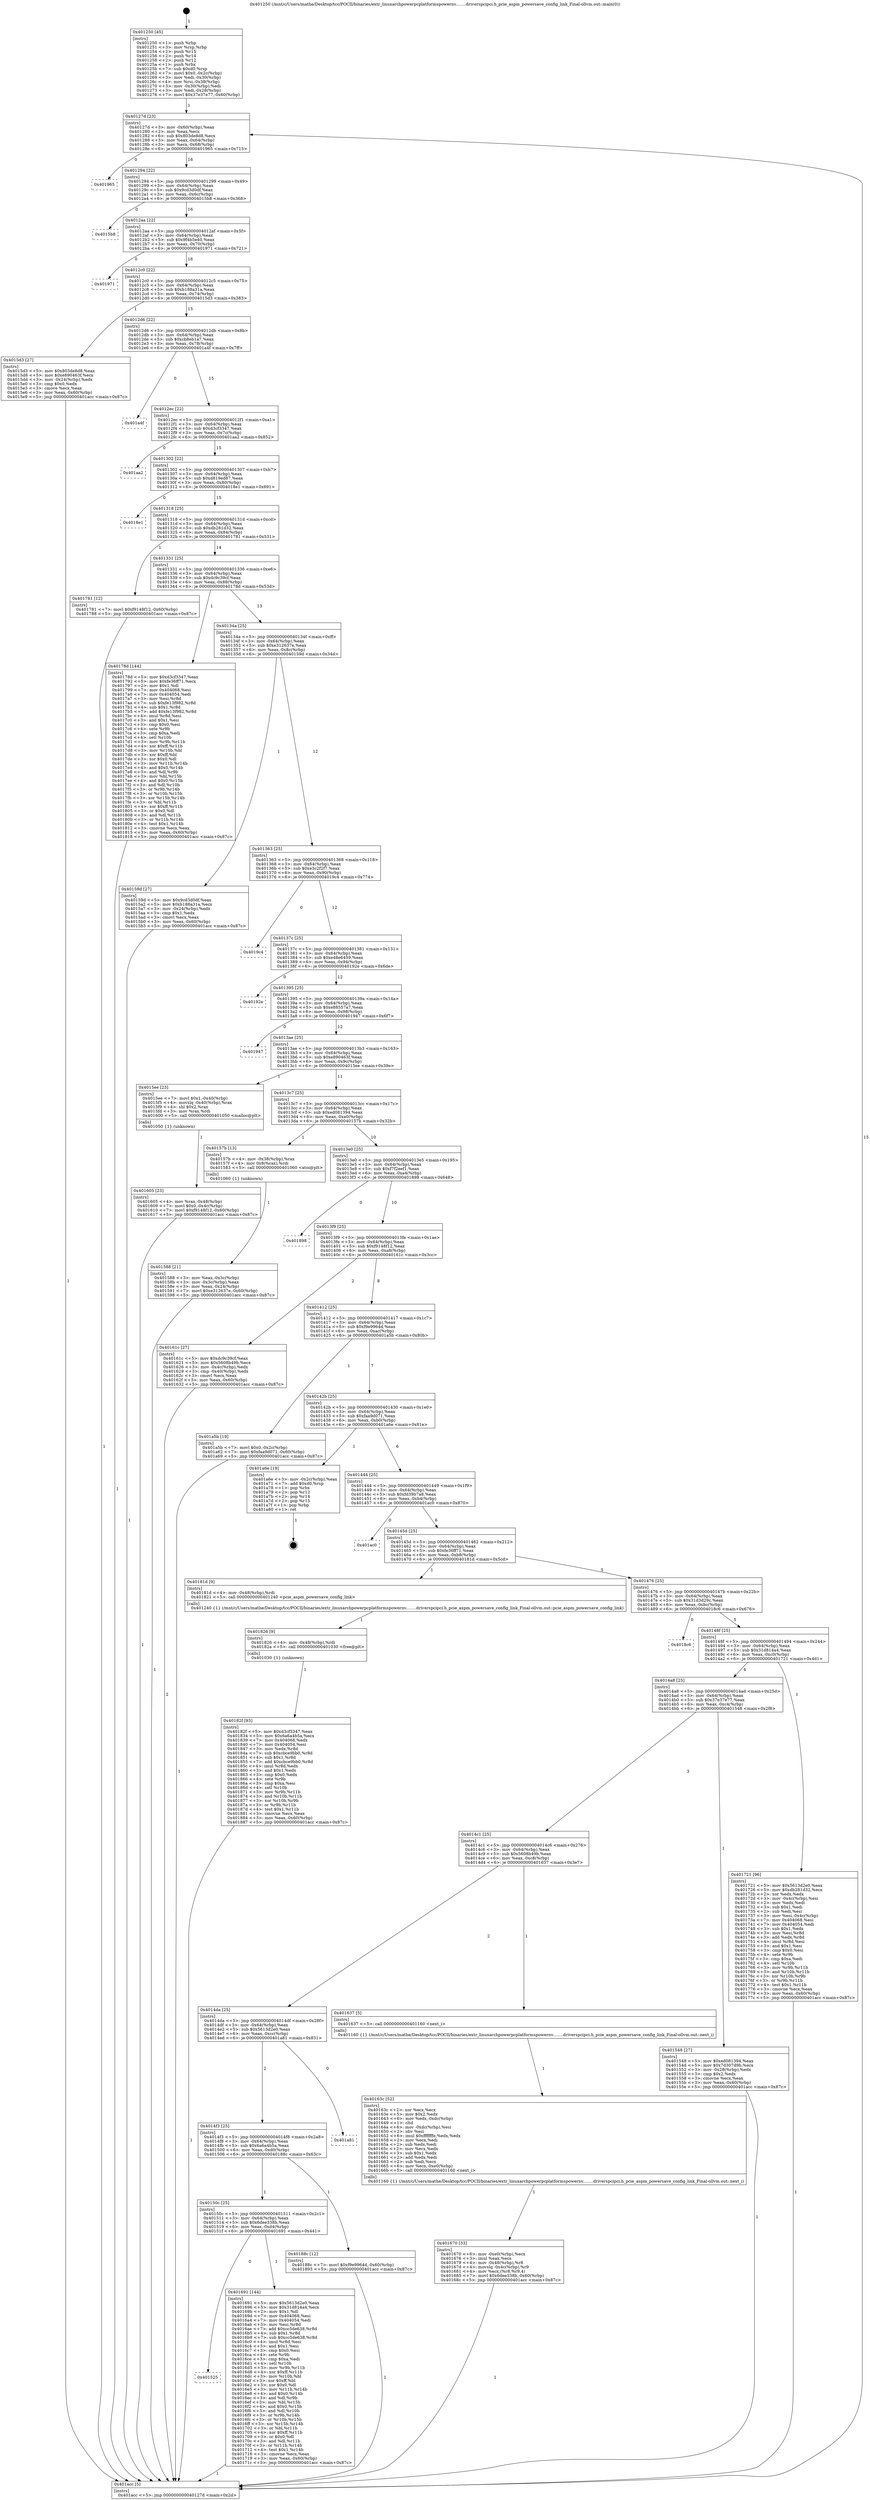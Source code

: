 digraph "0x401250" {
  label = "0x401250 (/mnt/c/Users/mathe/Desktop/tcc/POCII/binaries/extr_linuxarchpowerpcplatformspowernv........driverspcipci.h_pcie_aspm_powersave_config_link_Final-ollvm.out::main(0))"
  labelloc = "t"
  node[shape=record]

  Entry [label="",width=0.3,height=0.3,shape=circle,fillcolor=black,style=filled]
  "0x40127d" [label="{
     0x40127d [23]\l
     | [instrs]\l
     &nbsp;&nbsp;0x40127d \<+3\>: mov -0x60(%rbp),%eax\l
     &nbsp;&nbsp;0x401280 \<+2\>: mov %eax,%ecx\l
     &nbsp;&nbsp;0x401282 \<+6\>: sub $0x803de8d8,%ecx\l
     &nbsp;&nbsp;0x401288 \<+3\>: mov %eax,-0x64(%rbp)\l
     &nbsp;&nbsp;0x40128b \<+3\>: mov %ecx,-0x68(%rbp)\l
     &nbsp;&nbsp;0x40128e \<+6\>: je 0000000000401965 \<main+0x715\>\l
  }"]
  "0x401965" [label="{
     0x401965\l
  }", style=dashed]
  "0x401294" [label="{
     0x401294 [22]\l
     | [instrs]\l
     &nbsp;&nbsp;0x401294 \<+5\>: jmp 0000000000401299 \<main+0x49\>\l
     &nbsp;&nbsp;0x401299 \<+3\>: mov -0x64(%rbp),%eax\l
     &nbsp;&nbsp;0x40129c \<+5\>: sub $0x9cd3d0df,%eax\l
     &nbsp;&nbsp;0x4012a1 \<+3\>: mov %eax,-0x6c(%rbp)\l
     &nbsp;&nbsp;0x4012a4 \<+6\>: je 00000000004015b8 \<main+0x368\>\l
  }"]
  Exit [label="",width=0.3,height=0.3,shape=circle,fillcolor=black,style=filled,peripheries=2]
  "0x4015b8" [label="{
     0x4015b8\l
  }", style=dashed]
  "0x4012aa" [label="{
     0x4012aa [22]\l
     | [instrs]\l
     &nbsp;&nbsp;0x4012aa \<+5\>: jmp 00000000004012af \<main+0x5f\>\l
     &nbsp;&nbsp;0x4012af \<+3\>: mov -0x64(%rbp),%eax\l
     &nbsp;&nbsp;0x4012b2 \<+5\>: sub $0x9f4b5e40,%eax\l
     &nbsp;&nbsp;0x4012b7 \<+3\>: mov %eax,-0x70(%rbp)\l
     &nbsp;&nbsp;0x4012ba \<+6\>: je 0000000000401971 \<main+0x721\>\l
  }"]
  "0x40182f" [label="{
     0x40182f [93]\l
     | [instrs]\l
     &nbsp;&nbsp;0x40182f \<+5\>: mov $0xd3cf3347,%eax\l
     &nbsp;&nbsp;0x401834 \<+5\>: mov $0x6a6a4b5a,%ecx\l
     &nbsp;&nbsp;0x401839 \<+7\>: mov 0x404068,%edx\l
     &nbsp;&nbsp;0x401840 \<+7\>: mov 0x404054,%esi\l
     &nbsp;&nbsp;0x401847 \<+3\>: mov %edx,%r8d\l
     &nbsp;&nbsp;0x40184a \<+7\>: sub $0xcbce9bb0,%r8d\l
     &nbsp;&nbsp;0x401851 \<+4\>: sub $0x1,%r8d\l
     &nbsp;&nbsp;0x401855 \<+7\>: add $0xcbce9bb0,%r8d\l
     &nbsp;&nbsp;0x40185c \<+4\>: imul %r8d,%edx\l
     &nbsp;&nbsp;0x401860 \<+3\>: and $0x1,%edx\l
     &nbsp;&nbsp;0x401863 \<+3\>: cmp $0x0,%edx\l
     &nbsp;&nbsp;0x401866 \<+4\>: sete %r9b\l
     &nbsp;&nbsp;0x40186a \<+3\>: cmp $0xa,%esi\l
     &nbsp;&nbsp;0x40186d \<+4\>: setl %r10b\l
     &nbsp;&nbsp;0x401871 \<+3\>: mov %r9b,%r11b\l
     &nbsp;&nbsp;0x401874 \<+3\>: and %r10b,%r11b\l
     &nbsp;&nbsp;0x401877 \<+3\>: xor %r10b,%r9b\l
     &nbsp;&nbsp;0x40187a \<+3\>: or %r9b,%r11b\l
     &nbsp;&nbsp;0x40187d \<+4\>: test $0x1,%r11b\l
     &nbsp;&nbsp;0x401881 \<+3\>: cmovne %ecx,%eax\l
     &nbsp;&nbsp;0x401884 \<+3\>: mov %eax,-0x60(%rbp)\l
     &nbsp;&nbsp;0x401887 \<+5\>: jmp 0000000000401acc \<main+0x87c\>\l
  }"]
  "0x401971" [label="{
     0x401971\l
  }", style=dashed]
  "0x4012c0" [label="{
     0x4012c0 [22]\l
     | [instrs]\l
     &nbsp;&nbsp;0x4012c0 \<+5\>: jmp 00000000004012c5 \<main+0x75\>\l
     &nbsp;&nbsp;0x4012c5 \<+3\>: mov -0x64(%rbp),%eax\l
     &nbsp;&nbsp;0x4012c8 \<+5\>: sub $0xb188a31a,%eax\l
     &nbsp;&nbsp;0x4012cd \<+3\>: mov %eax,-0x74(%rbp)\l
     &nbsp;&nbsp;0x4012d0 \<+6\>: je 00000000004015d3 \<main+0x383\>\l
  }"]
  "0x401826" [label="{
     0x401826 [9]\l
     | [instrs]\l
     &nbsp;&nbsp;0x401826 \<+4\>: mov -0x48(%rbp),%rdi\l
     &nbsp;&nbsp;0x40182a \<+5\>: call 0000000000401030 \<free@plt\>\l
     | [calls]\l
     &nbsp;&nbsp;0x401030 \{1\} (unknown)\l
  }"]
  "0x4015d3" [label="{
     0x4015d3 [27]\l
     | [instrs]\l
     &nbsp;&nbsp;0x4015d3 \<+5\>: mov $0x803de8d8,%eax\l
     &nbsp;&nbsp;0x4015d8 \<+5\>: mov $0xe890463f,%ecx\l
     &nbsp;&nbsp;0x4015dd \<+3\>: mov -0x24(%rbp),%edx\l
     &nbsp;&nbsp;0x4015e0 \<+3\>: cmp $0x0,%edx\l
     &nbsp;&nbsp;0x4015e3 \<+3\>: cmove %ecx,%eax\l
     &nbsp;&nbsp;0x4015e6 \<+3\>: mov %eax,-0x60(%rbp)\l
     &nbsp;&nbsp;0x4015e9 \<+5\>: jmp 0000000000401acc \<main+0x87c\>\l
  }"]
  "0x4012d6" [label="{
     0x4012d6 [22]\l
     | [instrs]\l
     &nbsp;&nbsp;0x4012d6 \<+5\>: jmp 00000000004012db \<main+0x8b\>\l
     &nbsp;&nbsp;0x4012db \<+3\>: mov -0x64(%rbp),%eax\l
     &nbsp;&nbsp;0x4012de \<+5\>: sub $0xcb8eb1a7,%eax\l
     &nbsp;&nbsp;0x4012e3 \<+3\>: mov %eax,-0x78(%rbp)\l
     &nbsp;&nbsp;0x4012e6 \<+6\>: je 0000000000401a4f \<main+0x7ff\>\l
  }"]
  "0x401525" [label="{
     0x401525\l
  }", style=dashed]
  "0x401a4f" [label="{
     0x401a4f\l
  }", style=dashed]
  "0x4012ec" [label="{
     0x4012ec [22]\l
     | [instrs]\l
     &nbsp;&nbsp;0x4012ec \<+5\>: jmp 00000000004012f1 \<main+0xa1\>\l
     &nbsp;&nbsp;0x4012f1 \<+3\>: mov -0x64(%rbp),%eax\l
     &nbsp;&nbsp;0x4012f4 \<+5\>: sub $0xd3cf3347,%eax\l
     &nbsp;&nbsp;0x4012f9 \<+3\>: mov %eax,-0x7c(%rbp)\l
     &nbsp;&nbsp;0x4012fc \<+6\>: je 0000000000401aa2 \<main+0x852\>\l
  }"]
  "0x401691" [label="{
     0x401691 [144]\l
     | [instrs]\l
     &nbsp;&nbsp;0x401691 \<+5\>: mov $0x5613d2e0,%eax\l
     &nbsp;&nbsp;0x401696 \<+5\>: mov $0x31d814a4,%ecx\l
     &nbsp;&nbsp;0x40169b \<+2\>: mov $0x1,%dl\l
     &nbsp;&nbsp;0x40169d \<+7\>: mov 0x404068,%esi\l
     &nbsp;&nbsp;0x4016a4 \<+7\>: mov 0x404054,%edi\l
     &nbsp;&nbsp;0x4016ab \<+3\>: mov %esi,%r8d\l
     &nbsp;&nbsp;0x4016ae \<+7\>: add $0xcc5de638,%r8d\l
     &nbsp;&nbsp;0x4016b5 \<+4\>: sub $0x1,%r8d\l
     &nbsp;&nbsp;0x4016b9 \<+7\>: sub $0xcc5de638,%r8d\l
     &nbsp;&nbsp;0x4016c0 \<+4\>: imul %r8d,%esi\l
     &nbsp;&nbsp;0x4016c4 \<+3\>: and $0x1,%esi\l
     &nbsp;&nbsp;0x4016c7 \<+3\>: cmp $0x0,%esi\l
     &nbsp;&nbsp;0x4016ca \<+4\>: sete %r9b\l
     &nbsp;&nbsp;0x4016ce \<+3\>: cmp $0xa,%edi\l
     &nbsp;&nbsp;0x4016d1 \<+4\>: setl %r10b\l
     &nbsp;&nbsp;0x4016d5 \<+3\>: mov %r9b,%r11b\l
     &nbsp;&nbsp;0x4016d8 \<+4\>: xor $0xff,%r11b\l
     &nbsp;&nbsp;0x4016dc \<+3\>: mov %r10b,%bl\l
     &nbsp;&nbsp;0x4016df \<+3\>: xor $0xff,%bl\l
     &nbsp;&nbsp;0x4016e2 \<+3\>: xor $0x0,%dl\l
     &nbsp;&nbsp;0x4016e5 \<+3\>: mov %r11b,%r14b\l
     &nbsp;&nbsp;0x4016e8 \<+4\>: and $0x0,%r14b\l
     &nbsp;&nbsp;0x4016ec \<+3\>: and %dl,%r9b\l
     &nbsp;&nbsp;0x4016ef \<+3\>: mov %bl,%r15b\l
     &nbsp;&nbsp;0x4016f2 \<+4\>: and $0x0,%r15b\l
     &nbsp;&nbsp;0x4016f6 \<+3\>: and %dl,%r10b\l
     &nbsp;&nbsp;0x4016f9 \<+3\>: or %r9b,%r14b\l
     &nbsp;&nbsp;0x4016fc \<+3\>: or %r10b,%r15b\l
     &nbsp;&nbsp;0x4016ff \<+3\>: xor %r15b,%r14b\l
     &nbsp;&nbsp;0x401702 \<+3\>: or %bl,%r11b\l
     &nbsp;&nbsp;0x401705 \<+4\>: xor $0xff,%r11b\l
     &nbsp;&nbsp;0x401709 \<+3\>: or $0x0,%dl\l
     &nbsp;&nbsp;0x40170c \<+3\>: and %dl,%r11b\l
     &nbsp;&nbsp;0x40170f \<+3\>: or %r11b,%r14b\l
     &nbsp;&nbsp;0x401712 \<+4\>: test $0x1,%r14b\l
     &nbsp;&nbsp;0x401716 \<+3\>: cmovne %ecx,%eax\l
     &nbsp;&nbsp;0x401719 \<+3\>: mov %eax,-0x60(%rbp)\l
     &nbsp;&nbsp;0x40171c \<+5\>: jmp 0000000000401acc \<main+0x87c\>\l
  }"]
  "0x401aa2" [label="{
     0x401aa2\l
  }", style=dashed]
  "0x401302" [label="{
     0x401302 [22]\l
     | [instrs]\l
     &nbsp;&nbsp;0x401302 \<+5\>: jmp 0000000000401307 \<main+0xb7\>\l
     &nbsp;&nbsp;0x401307 \<+3\>: mov -0x64(%rbp),%eax\l
     &nbsp;&nbsp;0x40130a \<+5\>: sub $0xd819ed87,%eax\l
     &nbsp;&nbsp;0x40130f \<+3\>: mov %eax,-0x80(%rbp)\l
     &nbsp;&nbsp;0x401312 \<+6\>: je 00000000004018e1 \<main+0x691\>\l
  }"]
  "0x40150c" [label="{
     0x40150c [25]\l
     | [instrs]\l
     &nbsp;&nbsp;0x40150c \<+5\>: jmp 0000000000401511 \<main+0x2c1\>\l
     &nbsp;&nbsp;0x401511 \<+3\>: mov -0x64(%rbp),%eax\l
     &nbsp;&nbsp;0x401514 \<+5\>: sub $0x6dee338b,%eax\l
     &nbsp;&nbsp;0x401519 \<+6\>: mov %eax,-0xd4(%rbp)\l
     &nbsp;&nbsp;0x40151f \<+6\>: je 0000000000401691 \<main+0x441\>\l
  }"]
  "0x4018e1" [label="{
     0x4018e1\l
  }", style=dashed]
  "0x401318" [label="{
     0x401318 [25]\l
     | [instrs]\l
     &nbsp;&nbsp;0x401318 \<+5\>: jmp 000000000040131d \<main+0xcd\>\l
     &nbsp;&nbsp;0x40131d \<+3\>: mov -0x64(%rbp),%eax\l
     &nbsp;&nbsp;0x401320 \<+5\>: sub $0xdb281d32,%eax\l
     &nbsp;&nbsp;0x401325 \<+6\>: mov %eax,-0x84(%rbp)\l
     &nbsp;&nbsp;0x40132b \<+6\>: je 0000000000401781 \<main+0x531\>\l
  }"]
  "0x40188c" [label="{
     0x40188c [12]\l
     | [instrs]\l
     &nbsp;&nbsp;0x40188c \<+7\>: movl $0xf9e9964d,-0x60(%rbp)\l
     &nbsp;&nbsp;0x401893 \<+5\>: jmp 0000000000401acc \<main+0x87c\>\l
  }"]
  "0x401781" [label="{
     0x401781 [12]\l
     | [instrs]\l
     &nbsp;&nbsp;0x401781 \<+7\>: movl $0xf9148f12,-0x60(%rbp)\l
     &nbsp;&nbsp;0x401788 \<+5\>: jmp 0000000000401acc \<main+0x87c\>\l
  }"]
  "0x401331" [label="{
     0x401331 [25]\l
     | [instrs]\l
     &nbsp;&nbsp;0x401331 \<+5\>: jmp 0000000000401336 \<main+0xe6\>\l
     &nbsp;&nbsp;0x401336 \<+3\>: mov -0x64(%rbp),%eax\l
     &nbsp;&nbsp;0x401339 \<+5\>: sub $0xdc9c39cf,%eax\l
     &nbsp;&nbsp;0x40133e \<+6\>: mov %eax,-0x88(%rbp)\l
     &nbsp;&nbsp;0x401344 \<+6\>: je 000000000040178d \<main+0x53d\>\l
  }"]
  "0x4014f3" [label="{
     0x4014f3 [25]\l
     | [instrs]\l
     &nbsp;&nbsp;0x4014f3 \<+5\>: jmp 00000000004014f8 \<main+0x2a8\>\l
     &nbsp;&nbsp;0x4014f8 \<+3\>: mov -0x64(%rbp),%eax\l
     &nbsp;&nbsp;0x4014fb \<+5\>: sub $0x6a6a4b5a,%eax\l
     &nbsp;&nbsp;0x401500 \<+6\>: mov %eax,-0xd0(%rbp)\l
     &nbsp;&nbsp;0x401506 \<+6\>: je 000000000040188c \<main+0x63c\>\l
  }"]
  "0x40178d" [label="{
     0x40178d [144]\l
     | [instrs]\l
     &nbsp;&nbsp;0x40178d \<+5\>: mov $0xd3cf3347,%eax\l
     &nbsp;&nbsp;0x401792 \<+5\>: mov $0xfe36ff71,%ecx\l
     &nbsp;&nbsp;0x401797 \<+2\>: mov $0x1,%dl\l
     &nbsp;&nbsp;0x401799 \<+7\>: mov 0x404068,%esi\l
     &nbsp;&nbsp;0x4017a0 \<+7\>: mov 0x404054,%edi\l
     &nbsp;&nbsp;0x4017a7 \<+3\>: mov %esi,%r8d\l
     &nbsp;&nbsp;0x4017aa \<+7\>: sub $0xfe13f982,%r8d\l
     &nbsp;&nbsp;0x4017b1 \<+4\>: sub $0x1,%r8d\l
     &nbsp;&nbsp;0x4017b5 \<+7\>: add $0xfe13f982,%r8d\l
     &nbsp;&nbsp;0x4017bc \<+4\>: imul %r8d,%esi\l
     &nbsp;&nbsp;0x4017c0 \<+3\>: and $0x1,%esi\l
     &nbsp;&nbsp;0x4017c3 \<+3\>: cmp $0x0,%esi\l
     &nbsp;&nbsp;0x4017c6 \<+4\>: sete %r9b\l
     &nbsp;&nbsp;0x4017ca \<+3\>: cmp $0xa,%edi\l
     &nbsp;&nbsp;0x4017cd \<+4\>: setl %r10b\l
     &nbsp;&nbsp;0x4017d1 \<+3\>: mov %r9b,%r11b\l
     &nbsp;&nbsp;0x4017d4 \<+4\>: xor $0xff,%r11b\l
     &nbsp;&nbsp;0x4017d8 \<+3\>: mov %r10b,%bl\l
     &nbsp;&nbsp;0x4017db \<+3\>: xor $0xff,%bl\l
     &nbsp;&nbsp;0x4017de \<+3\>: xor $0x0,%dl\l
     &nbsp;&nbsp;0x4017e1 \<+3\>: mov %r11b,%r14b\l
     &nbsp;&nbsp;0x4017e4 \<+4\>: and $0x0,%r14b\l
     &nbsp;&nbsp;0x4017e8 \<+3\>: and %dl,%r9b\l
     &nbsp;&nbsp;0x4017eb \<+3\>: mov %bl,%r15b\l
     &nbsp;&nbsp;0x4017ee \<+4\>: and $0x0,%r15b\l
     &nbsp;&nbsp;0x4017f2 \<+3\>: and %dl,%r10b\l
     &nbsp;&nbsp;0x4017f5 \<+3\>: or %r9b,%r14b\l
     &nbsp;&nbsp;0x4017f8 \<+3\>: or %r10b,%r15b\l
     &nbsp;&nbsp;0x4017fb \<+3\>: xor %r15b,%r14b\l
     &nbsp;&nbsp;0x4017fe \<+3\>: or %bl,%r11b\l
     &nbsp;&nbsp;0x401801 \<+4\>: xor $0xff,%r11b\l
     &nbsp;&nbsp;0x401805 \<+3\>: or $0x0,%dl\l
     &nbsp;&nbsp;0x401808 \<+3\>: and %dl,%r11b\l
     &nbsp;&nbsp;0x40180b \<+3\>: or %r11b,%r14b\l
     &nbsp;&nbsp;0x40180e \<+4\>: test $0x1,%r14b\l
     &nbsp;&nbsp;0x401812 \<+3\>: cmovne %ecx,%eax\l
     &nbsp;&nbsp;0x401815 \<+3\>: mov %eax,-0x60(%rbp)\l
     &nbsp;&nbsp;0x401818 \<+5\>: jmp 0000000000401acc \<main+0x87c\>\l
  }"]
  "0x40134a" [label="{
     0x40134a [25]\l
     | [instrs]\l
     &nbsp;&nbsp;0x40134a \<+5\>: jmp 000000000040134f \<main+0xff\>\l
     &nbsp;&nbsp;0x40134f \<+3\>: mov -0x64(%rbp),%eax\l
     &nbsp;&nbsp;0x401352 \<+5\>: sub $0xe312637e,%eax\l
     &nbsp;&nbsp;0x401357 \<+6\>: mov %eax,-0x8c(%rbp)\l
     &nbsp;&nbsp;0x40135d \<+6\>: je 000000000040159d \<main+0x34d\>\l
  }"]
  "0x401a81" [label="{
     0x401a81\l
  }", style=dashed]
  "0x40159d" [label="{
     0x40159d [27]\l
     | [instrs]\l
     &nbsp;&nbsp;0x40159d \<+5\>: mov $0x9cd3d0df,%eax\l
     &nbsp;&nbsp;0x4015a2 \<+5\>: mov $0xb188a31a,%ecx\l
     &nbsp;&nbsp;0x4015a7 \<+3\>: mov -0x24(%rbp),%edx\l
     &nbsp;&nbsp;0x4015aa \<+3\>: cmp $0x1,%edx\l
     &nbsp;&nbsp;0x4015ad \<+3\>: cmovl %ecx,%eax\l
     &nbsp;&nbsp;0x4015b0 \<+3\>: mov %eax,-0x60(%rbp)\l
     &nbsp;&nbsp;0x4015b3 \<+5\>: jmp 0000000000401acc \<main+0x87c\>\l
  }"]
  "0x401363" [label="{
     0x401363 [25]\l
     | [instrs]\l
     &nbsp;&nbsp;0x401363 \<+5\>: jmp 0000000000401368 \<main+0x118\>\l
     &nbsp;&nbsp;0x401368 \<+3\>: mov -0x64(%rbp),%eax\l
     &nbsp;&nbsp;0x40136b \<+5\>: sub $0xe3c2f2f7,%eax\l
     &nbsp;&nbsp;0x401370 \<+6\>: mov %eax,-0x90(%rbp)\l
     &nbsp;&nbsp;0x401376 \<+6\>: je 00000000004019c4 \<main+0x774\>\l
  }"]
  "0x401670" [label="{
     0x401670 [33]\l
     | [instrs]\l
     &nbsp;&nbsp;0x401670 \<+6\>: mov -0xe0(%rbp),%ecx\l
     &nbsp;&nbsp;0x401676 \<+3\>: imul %eax,%ecx\l
     &nbsp;&nbsp;0x401679 \<+4\>: mov -0x48(%rbp),%r8\l
     &nbsp;&nbsp;0x40167d \<+4\>: movslq -0x4c(%rbp),%r9\l
     &nbsp;&nbsp;0x401681 \<+4\>: mov %ecx,(%r8,%r9,4)\l
     &nbsp;&nbsp;0x401685 \<+7\>: movl $0x6dee338b,-0x60(%rbp)\l
     &nbsp;&nbsp;0x40168c \<+5\>: jmp 0000000000401acc \<main+0x87c\>\l
  }"]
  "0x4019c4" [label="{
     0x4019c4\l
  }", style=dashed]
  "0x40137c" [label="{
     0x40137c [25]\l
     | [instrs]\l
     &nbsp;&nbsp;0x40137c \<+5\>: jmp 0000000000401381 \<main+0x131\>\l
     &nbsp;&nbsp;0x401381 \<+3\>: mov -0x64(%rbp),%eax\l
     &nbsp;&nbsp;0x401384 \<+5\>: sub $0xe48e6459,%eax\l
     &nbsp;&nbsp;0x401389 \<+6\>: mov %eax,-0x94(%rbp)\l
     &nbsp;&nbsp;0x40138f \<+6\>: je 000000000040192e \<main+0x6de\>\l
  }"]
  "0x40163c" [label="{
     0x40163c [52]\l
     | [instrs]\l
     &nbsp;&nbsp;0x40163c \<+2\>: xor %ecx,%ecx\l
     &nbsp;&nbsp;0x40163e \<+5\>: mov $0x2,%edx\l
     &nbsp;&nbsp;0x401643 \<+6\>: mov %edx,-0xdc(%rbp)\l
     &nbsp;&nbsp;0x401649 \<+1\>: cltd\l
     &nbsp;&nbsp;0x40164a \<+6\>: mov -0xdc(%rbp),%esi\l
     &nbsp;&nbsp;0x401650 \<+2\>: idiv %esi\l
     &nbsp;&nbsp;0x401652 \<+6\>: imul $0xfffffffe,%edx,%edx\l
     &nbsp;&nbsp;0x401658 \<+2\>: mov %ecx,%edi\l
     &nbsp;&nbsp;0x40165a \<+2\>: sub %edx,%edi\l
     &nbsp;&nbsp;0x40165c \<+2\>: mov %ecx,%edx\l
     &nbsp;&nbsp;0x40165e \<+3\>: sub $0x1,%edx\l
     &nbsp;&nbsp;0x401661 \<+2\>: add %edx,%edi\l
     &nbsp;&nbsp;0x401663 \<+2\>: sub %edi,%ecx\l
     &nbsp;&nbsp;0x401665 \<+6\>: mov %ecx,-0xe0(%rbp)\l
     &nbsp;&nbsp;0x40166b \<+5\>: call 0000000000401160 \<next_i\>\l
     | [calls]\l
     &nbsp;&nbsp;0x401160 \{1\} (/mnt/c/Users/mathe/Desktop/tcc/POCII/binaries/extr_linuxarchpowerpcplatformspowernv........driverspcipci.h_pcie_aspm_powersave_config_link_Final-ollvm.out::next_i)\l
  }"]
  "0x40192e" [label="{
     0x40192e\l
  }", style=dashed]
  "0x401395" [label="{
     0x401395 [25]\l
     | [instrs]\l
     &nbsp;&nbsp;0x401395 \<+5\>: jmp 000000000040139a \<main+0x14a\>\l
     &nbsp;&nbsp;0x40139a \<+3\>: mov -0x64(%rbp),%eax\l
     &nbsp;&nbsp;0x40139d \<+5\>: sub $0xe88557a7,%eax\l
     &nbsp;&nbsp;0x4013a2 \<+6\>: mov %eax,-0x98(%rbp)\l
     &nbsp;&nbsp;0x4013a8 \<+6\>: je 0000000000401947 \<main+0x6f7\>\l
  }"]
  "0x4014da" [label="{
     0x4014da [25]\l
     | [instrs]\l
     &nbsp;&nbsp;0x4014da \<+5\>: jmp 00000000004014df \<main+0x28f\>\l
     &nbsp;&nbsp;0x4014df \<+3\>: mov -0x64(%rbp),%eax\l
     &nbsp;&nbsp;0x4014e2 \<+5\>: sub $0x5613d2e0,%eax\l
     &nbsp;&nbsp;0x4014e7 \<+6\>: mov %eax,-0xcc(%rbp)\l
     &nbsp;&nbsp;0x4014ed \<+6\>: je 0000000000401a81 \<main+0x831\>\l
  }"]
  "0x401947" [label="{
     0x401947\l
  }", style=dashed]
  "0x4013ae" [label="{
     0x4013ae [25]\l
     | [instrs]\l
     &nbsp;&nbsp;0x4013ae \<+5\>: jmp 00000000004013b3 \<main+0x163\>\l
     &nbsp;&nbsp;0x4013b3 \<+3\>: mov -0x64(%rbp),%eax\l
     &nbsp;&nbsp;0x4013b6 \<+5\>: sub $0xe890463f,%eax\l
     &nbsp;&nbsp;0x4013bb \<+6\>: mov %eax,-0x9c(%rbp)\l
     &nbsp;&nbsp;0x4013c1 \<+6\>: je 00000000004015ee \<main+0x39e\>\l
  }"]
  "0x401637" [label="{
     0x401637 [5]\l
     | [instrs]\l
     &nbsp;&nbsp;0x401637 \<+5\>: call 0000000000401160 \<next_i\>\l
     | [calls]\l
     &nbsp;&nbsp;0x401160 \{1\} (/mnt/c/Users/mathe/Desktop/tcc/POCII/binaries/extr_linuxarchpowerpcplatformspowernv........driverspcipci.h_pcie_aspm_powersave_config_link_Final-ollvm.out::next_i)\l
  }"]
  "0x4015ee" [label="{
     0x4015ee [23]\l
     | [instrs]\l
     &nbsp;&nbsp;0x4015ee \<+7\>: movl $0x1,-0x40(%rbp)\l
     &nbsp;&nbsp;0x4015f5 \<+4\>: movslq -0x40(%rbp),%rax\l
     &nbsp;&nbsp;0x4015f9 \<+4\>: shl $0x2,%rax\l
     &nbsp;&nbsp;0x4015fd \<+3\>: mov %rax,%rdi\l
     &nbsp;&nbsp;0x401600 \<+5\>: call 0000000000401050 \<malloc@plt\>\l
     | [calls]\l
     &nbsp;&nbsp;0x401050 \{1\} (unknown)\l
  }"]
  "0x4013c7" [label="{
     0x4013c7 [25]\l
     | [instrs]\l
     &nbsp;&nbsp;0x4013c7 \<+5\>: jmp 00000000004013cc \<main+0x17c\>\l
     &nbsp;&nbsp;0x4013cc \<+3\>: mov -0x64(%rbp),%eax\l
     &nbsp;&nbsp;0x4013cf \<+5\>: sub $0xed081394,%eax\l
     &nbsp;&nbsp;0x4013d4 \<+6\>: mov %eax,-0xa0(%rbp)\l
     &nbsp;&nbsp;0x4013da \<+6\>: je 000000000040157b \<main+0x32b\>\l
  }"]
  "0x401605" [label="{
     0x401605 [23]\l
     | [instrs]\l
     &nbsp;&nbsp;0x401605 \<+4\>: mov %rax,-0x48(%rbp)\l
     &nbsp;&nbsp;0x401609 \<+7\>: movl $0x0,-0x4c(%rbp)\l
     &nbsp;&nbsp;0x401610 \<+7\>: movl $0xf9148f12,-0x60(%rbp)\l
     &nbsp;&nbsp;0x401617 \<+5\>: jmp 0000000000401acc \<main+0x87c\>\l
  }"]
  "0x40157b" [label="{
     0x40157b [13]\l
     | [instrs]\l
     &nbsp;&nbsp;0x40157b \<+4\>: mov -0x38(%rbp),%rax\l
     &nbsp;&nbsp;0x40157f \<+4\>: mov 0x8(%rax),%rdi\l
     &nbsp;&nbsp;0x401583 \<+5\>: call 0000000000401060 \<atoi@plt\>\l
     | [calls]\l
     &nbsp;&nbsp;0x401060 \{1\} (unknown)\l
  }"]
  "0x4013e0" [label="{
     0x4013e0 [25]\l
     | [instrs]\l
     &nbsp;&nbsp;0x4013e0 \<+5\>: jmp 00000000004013e5 \<main+0x195\>\l
     &nbsp;&nbsp;0x4013e5 \<+3\>: mov -0x64(%rbp),%eax\l
     &nbsp;&nbsp;0x4013e8 \<+5\>: sub $0xf7f2eef1,%eax\l
     &nbsp;&nbsp;0x4013ed \<+6\>: mov %eax,-0xa4(%rbp)\l
     &nbsp;&nbsp;0x4013f3 \<+6\>: je 0000000000401898 \<main+0x648\>\l
  }"]
  "0x401588" [label="{
     0x401588 [21]\l
     | [instrs]\l
     &nbsp;&nbsp;0x401588 \<+3\>: mov %eax,-0x3c(%rbp)\l
     &nbsp;&nbsp;0x40158b \<+3\>: mov -0x3c(%rbp),%eax\l
     &nbsp;&nbsp;0x40158e \<+3\>: mov %eax,-0x24(%rbp)\l
     &nbsp;&nbsp;0x401591 \<+7\>: movl $0xe312637e,-0x60(%rbp)\l
     &nbsp;&nbsp;0x401598 \<+5\>: jmp 0000000000401acc \<main+0x87c\>\l
  }"]
  "0x401898" [label="{
     0x401898\l
  }", style=dashed]
  "0x4013f9" [label="{
     0x4013f9 [25]\l
     | [instrs]\l
     &nbsp;&nbsp;0x4013f9 \<+5\>: jmp 00000000004013fe \<main+0x1ae\>\l
     &nbsp;&nbsp;0x4013fe \<+3\>: mov -0x64(%rbp),%eax\l
     &nbsp;&nbsp;0x401401 \<+5\>: sub $0xf9148f12,%eax\l
     &nbsp;&nbsp;0x401406 \<+6\>: mov %eax,-0xa8(%rbp)\l
     &nbsp;&nbsp;0x40140c \<+6\>: je 000000000040161c \<main+0x3cc\>\l
  }"]
  "0x401250" [label="{
     0x401250 [45]\l
     | [instrs]\l
     &nbsp;&nbsp;0x401250 \<+1\>: push %rbp\l
     &nbsp;&nbsp;0x401251 \<+3\>: mov %rsp,%rbp\l
     &nbsp;&nbsp;0x401254 \<+2\>: push %r15\l
     &nbsp;&nbsp;0x401256 \<+2\>: push %r14\l
     &nbsp;&nbsp;0x401258 \<+2\>: push %r12\l
     &nbsp;&nbsp;0x40125a \<+1\>: push %rbx\l
     &nbsp;&nbsp;0x40125b \<+7\>: sub $0xd0,%rsp\l
     &nbsp;&nbsp;0x401262 \<+7\>: movl $0x0,-0x2c(%rbp)\l
     &nbsp;&nbsp;0x401269 \<+3\>: mov %edi,-0x30(%rbp)\l
     &nbsp;&nbsp;0x40126c \<+4\>: mov %rsi,-0x38(%rbp)\l
     &nbsp;&nbsp;0x401270 \<+3\>: mov -0x30(%rbp),%edi\l
     &nbsp;&nbsp;0x401273 \<+3\>: mov %edi,-0x28(%rbp)\l
     &nbsp;&nbsp;0x401276 \<+7\>: movl $0x37e37e77,-0x60(%rbp)\l
  }"]
  "0x40161c" [label="{
     0x40161c [27]\l
     | [instrs]\l
     &nbsp;&nbsp;0x40161c \<+5\>: mov $0xdc9c39cf,%eax\l
     &nbsp;&nbsp;0x401621 \<+5\>: mov $0x5608b49b,%ecx\l
     &nbsp;&nbsp;0x401626 \<+3\>: mov -0x4c(%rbp),%edx\l
     &nbsp;&nbsp;0x401629 \<+3\>: cmp -0x40(%rbp),%edx\l
     &nbsp;&nbsp;0x40162c \<+3\>: cmovl %ecx,%eax\l
     &nbsp;&nbsp;0x40162f \<+3\>: mov %eax,-0x60(%rbp)\l
     &nbsp;&nbsp;0x401632 \<+5\>: jmp 0000000000401acc \<main+0x87c\>\l
  }"]
  "0x401412" [label="{
     0x401412 [25]\l
     | [instrs]\l
     &nbsp;&nbsp;0x401412 \<+5\>: jmp 0000000000401417 \<main+0x1c7\>\l
     &nbsp;&nbsp;0x401417 \<+3\>: mov -0x64(%rbp),%eax\l
     &nbsp;&nbsp;0x40141a \<+5\>: sub $0xf9e9964d,%eax\l
     &nbsp;&nbsp;0x40141f \<+6\>: mov %eax,-0xac(%rbp)\l
     &nbsp;&nbsp;0x401425 \<+6\>: je 0000000000401a5b \<main+0x80b\>\l
  }"]
  "0x401acc" [label="{
     0x401acc [5]\l
     | [instrs]\l
     &nbsp;&nbsp;0x401acc \<+5\>: jmp 000000000040127d \<main+0x2d\>\l
  }"]
  "0x401a5b" [label="{
     0x401a5b [19]\l
     | [instrs]\l
     &nbsp;&nbsp;0x401a5b \<+7\>: movl $0x0,-0x2c(%rbp)\l
     &nbsp;&nbsp;0x401a62 \<+7\>: movl $0xfaa9d071,-0x60(%rbp)\l
     &nbsp;&nbsp;0x401a69 \<+5\>: jmp 0000000000401acc \<main+0x87c\>\l
  }"]
  "0x40142b" [label="{
     0x40142b [25]\l
     | [instrs]\l
     &nbsp;&nbsp;0x40142b \<+5\>: jmp 0000000000401430 \<main+0x1e0\>\l
     &nbsp;&nbsp;0x401430 \<+3\>: mov -0x64(%rbp),%eax\l
     &nbsp;&nbsp;0x401433 \<+5\>: sub $0xfaa9d071,%eax\l
     &nbsp;&nbsp;0x401438 \<+6\>: mov %eax,-0xb0(%rbp)\l
     &nbsp;&nbsp;0x40143e \<+6\>: je 0000000000401a6e \<main+0x81e\>\l
  }"]
  "0x4014c1" [label="{
     0x4014c1 [25]\l
     | [instrs]\l
     &nbsp;&nbsp;0x4014c1 \<+5\>: jmp 00000000004014c6 \<main+0x276\>\l
     &nbsp;&nbsp;0x4014c6 \<+3\>: mov -0x64(%rbp),%eax\l
     &nbsp;&nbsp;0x4014c9 \<+5\>: sub $0x5608b49b,%eax\l
     &nbsp;&nbsp;0x4014ce \<+6\>: mov %eax,-0xc8(%rbp)\l
     &nbsp;&nbsp;0x4014d4 \<+6\>: je 0000000000401637 \<main+0x3e7\>\l
  }"]
  "0x401a6e" [label="{
     0x401a6e [19]\l
     | [instrs]\l
     &nbsp;&nbsp;0x401a6e \<+3\>: mov -0x2c(%rbp),%eax\l
     &nbsp;&nbsp;0x401a71 \<+7\>: add $0xd0,%rsp\l
     &nbsp;&nbsp;0x401a78 \<+1\>: pop %rbx\l
     &nbsp;&nbsp;0x401a79 \<+2\>: pop %r12\l
     &nbsp;&nbsp;0x401a7b \<+2\>: pop %r14\l
     &nbsp;&nbsp;0x401a7d \<+2\>: pop %r15\l
     &nbsp;&nbsp;0x401a7f \<+1\>: pop %rbp\l
     &nbsp;&nbsp;0x401a80 \<+1\>: ret\l
  }"]
  "0x401444" [label="{
     0x401444 [25]\l
     | [instrs]\l
     &nbsp;&nbsp;0x401444 \<+5\>: jmp 0000000000401449 \<main+0x1f9\>\l
     &nbsp;&nbsp;0x401449 \<+3\>: mov -0x64(%rbp),%eax\l
     &nbsp;&nbsp;0x40144c \<+5\>: sub $0xfd39b7a8,%eax\l
     &nbsp;&nbsp;0x401451 \<+6\>: mov %eax,-0xb4(%rbp)\l
     &nbsp;&nbsp;0x401457 \<+6\>: je 0000000000401ac0 \<main+0x870\>\l
  }"]
  "0x401548" [label="{
     0x401548 [27]\l
     | [instrs]\l
     &nbsp;&nbsp;0x401548 \<+5\>: mov $0xed081394,%eax\l
     &nbsp;&nbsp;0x40154d \<+5\>: mov $0x7d307d9b,%ecx\l
     &nbsp;&nbsp;0x401552 \<+3\>: mov -0x28(%rbp),%edx\l
     &nbsp;&nbsp;0x401555 \<+3\>: cmp $0x2,%edx\l
     &nbsp;&nbsp;0x401558 \<+3\>: cmovne %ecx,%eax\l
     &nbsp;&nbsp;0x40155b \<+3\>: mov %eax,-0x60(%rbp)\l
     &nbsp;&nbsp;0x40155e \<+5\>: jmp 0000000000401acc \<main+0x87c\>\l
  }"]
  "0x401ac0" [label="{
     0x401ac0\l
  }", style=dashed]
  "0x40145d" [label="{
     0x40145d [25]\l
     | [instrs]\l
     &nbsp;&nbsp;0x40145d \<+5\>: jmp 0000000000401462 \<main+0x212\>\l
     &nbsp;&nbsp;0x401462 \<+3\>: mov -0x64(%rbp),%eax\l
     &nbsp;&nbsp;0x401465 \<+5\>: sub $0xfe36ff71,%eax\l
     &nbsp;&nbsp;0x40146a \<+6\>: mov %eax,-0xb8(%rbp)\l
     &nbsp;&nbsp;0x401470 \<+6\>: je 000000000040181d \<main+0x5cd\>\l
  }"]
  "0x4014a8" [label="{
     0x4014a8 [25]\l
     | [instrs]\l
     &nbsp;&nbsp;0x4014a8 \<+5\>: jmp 00000000004014ad \<main+0x25d\>\l
     &nbsp;&nbsp;0x4014ad \<+3\>: mov -0x64(%rbp),%eax\l
     &nbsp;&nbsp;0x4014b0 \<+5\>: sub $0x37e37e77,%eax\l
     &nbsp;&nbsp;0x4014b5 \<+6\>: mov %eax,-0xc4(%rbp)\l
     &nbsp;&nbsp;0x4014bb \<+6\>: je 0000000000401548 \<main+0x2f8\>\l
  }"]
  "0x40181d" [label="{
     0x40181d [9]\l
     | [instrs]\l
     &nbsp;&nbsp;0x40181d \<+4\>: mov -0x48(%rbp),%rdi\l
     &nbsp;&nbsp;0x401821 \<+5\>: call 0000000000401240 \<pcie_aspm_powersave_config_link\>\l
     | [calls]\l
     &nbsp;&nbsp;0x401240 \{1\} (/mnt/c/Users/mathe/Desktop/tcc/POCII/binaries/extr_linuxarchpowerpcplatformspowernv........driverspcipci.h_pcie_aspm_powersave_config_link_Final-ollvm.out::pcie_aspm_powersave_config_link)\l
  }"]
  "0x401476" [label="{
     0x401476 [25]\l
     | [instrs]\l
     &nbsp;&nbsp;0x401476 \<+5\>: jmp 000000000040147b \<main+0x22b\>\l
     &nbsp;&nbsp;0x40147b \<+3\>: mov -0x64(%rbp),%eax\l
     &nbsp;&nbsp;0x40147e \<+5\>: sub $0x31d3d29c,%eax\l
     &nbsp;&nbsp;0x401483 \<+6\>: mov %eax,-0xbc(%rbp)\l
     &nbsp;&nbsp;0x401489 \<+6\>: je 00000000004018c6 \<main+0x676\>\l
  }"]
  "0x401721" [label="{
     0x401721 [96]\l
     | [instrs]\l
     &nbsp;&nbsp;0x401721 \<+5\>: mov $0x5613d2e0,%eax\l
     &nbsp;&nbsp;0x401726 \<+5\>: mov $0xdb281d32,%ecx\l
     &nbsp;&nbsp;0x40172b \<+2\>: xor %edx,%edx\l
     &nbsp;&nbsp;0x40172d \<+3\>: mov -0x4c(%rbp),%esi\l
     &nbsp;&nbsp;0x401730 \<+2\>: mov %edx,%edi\l
     &nbsp;&nbsp;0x401732 \<+3\>: sub $0x1,%edi\l
     &nbsp;&nbsp;0x401735 \<+2\>: sub %edi,%esi\l
     &nbsp;&nbsp;0x401737 \<+3\>: mov %esi,-0x4c(%rbp)\l
     &nbsp;&nbsp;0x40173a \<+7\>: mov 0x404068,%esi\l
     &nbsp;&nbsp;0x401741 \<+7\>: mov 0x404054,%edi\l
     &nbsp;&nbsp;0x401748 \<+3\>: sub $0x1,%edx\l
     &nbsp;&nbsp;0x40174b \<+3\>: mov %esi,%r8d\l
     &nbsp;&nbsp;0x40174e \<+3\>: add %edx,%r8d\l
     &nbsp;&nbsp;0x401751 \<+4\>: imul %r8d,%esi\l
     &nbsp;&nbsp;0x401755 \<+3\>: and $0x1,%esi\l
     &nbsp;&nbsp;0x401758 \<+3\>: cmp $0x0,%esi\l
     &nbsp;&nbsp;0x40175b \<+4\>: sete %r9b\l
     &nbsp;&nbsp;0x40175f \<+3\>: cmp $0xa,%edi\l
     &nbsp;&nbsp;0x401762 \<+4\>: setl %r10b\l
     &nbsp;&nbsp;0x401766 \<+3\>: mov %r9b,%r11b\l
     &nbsp;&nbsp;0x401769 \<+3\>: and %r10b,%r11b\l
     &nbsp;&nbsp;0x40176c \<+3\>: xor %r10b,%r9b\l
     &nbsp;&nbsp;0x40176f \<+3\>: or %r9b,%r11b\l
     &nbsp;&nbsp;0x401772 \<+4\>: test $0x1,%r11b\l
     &nbsp;&nbsp;0x401776 \<+3\>: cmovne %ecx,%eax\l
     &nbsp;&nbsp;0x401779 \<+3\>: mov %eax,-0x60(%rbp)\l
     &nbsp;&nbsp;0x40177c \<+5\>: jmp 0000000000401acc \<main+0x87c\>\l
  }"]
  "0x4018c6" [label="{
     0x4018c6\l
  }", style=dashed]
  "0x40148f" [label="{
     0x40148f [25]\l
     | [instrs]\l
     &nbsp;&nbsp;0x40148f \<+5\>: jmp 0000000000401494 \<main+0x244\>\l
     &nbsp;&nbsp;0x401494 \<+3\>: mov -0x64(%rbp),%eax\l
     &nbsp;&nbsp;0x401497 \<+5\>: sub $0x31d814a4,%eax\l
     &nbsp;&nbsp;0x40149c \<+6\>: mov %eax,-0xc0(%rbp)\l
     &nbsp;&nbsp;0x4014a2 \<+6\>: je 0000000000401721 \<main+0x4d1\>\l
  }"]
  Entry -> "0x401250" [label=" 1"]
  "0x40127d" -> "0x401965" [label=" 0"]
  "0x40127d" -> "0x401294" [label=" 16"]
  "0x401a6e" -> Exit [label=" 1"]
  "0x401294" -> "0x4015b8" [label=" 0"]
  "0x401294" -> "0x4012aa" [label=" 16"]
  "0x401a5b" -> "0x401acc" [label=" 1"]
  "0x4012aa" -> "0x401971" [label=" 0"]
  "0x4012aa" -> "0x4012c0" [label=" 16"]
  "0x40188c" -> "0x401acc" [label=" 1"]
  "0x4012c0" -> "0x4015d3" [label=" 1"]
  "0x4012c0" -> "0x4012d6" [label=" 15"]
  "0x40182f" -> "0x401acc" [label=" 1"]
  "0x4012d6" -> "0x401a4f" [label=" 0"]
  "0x4012d6" -> "0x4012ec" [label=" 15"]
  "0x401826" -> "0x40182f" [label=" 1"]
  "0x4012ec" -> "0x401aa2" [label=" 0"]
  "0x4012ec" -> "0x401302" [label=" 15"]
  "0x40181d" -> "0x401826" [label=" 1"]
  "0x401302" -> "0x4018e1" [label=" 0"]
  "0x401302" -> "0x401318" [label=" 15"]
  "0x401781" -> "0x401acc" [label=" 1"]
  "0x401318" -> "0x401781" [label=" 1"]
  "0x401318" -> "0x401331" [label=" 14"]
  "0x401721" -> "0x401acc" [label=" 1"]
  "0x401331" -> "0x40178d" [label=" 1"]
  "0x401331" -> "0x40134a" [label=" 13"]
  "0x40150c" -> "0x401525" [label=" 0"]
  "0x40134a" -> "0x40159d" [label=" 1"]
  "0x40134a" -> "0x401363" [label=" 12"]
  "0x40150c" -> "0x401691" [label=" 1"]
  "0x401363" -> "0x4019c4" [label=" 0"]
  "0x401363" -> "0x40137c" [label=" 12"]
  "0x4014f3" -> "0x40150c" [label=" 1"]
  "0x40137c" -> "0x40192e" [label=" 0"]
  "0x40137c" -> "0x401395" [label=" 12"]
  "0x4014f3" -> "0x40188c" [label=" 1"]
  "0x401395" -> "0x401947" [label=" 0"]
  "0x401395" -> "0x4013ae" [label=" 12"]
  "0x401691" -> "0x401acc" [label=" 1"]
  "0x4013ae" -> "0x4015ee" [label=" 1"]
  "0x4013ae" -> "0x4013c7" [label=" 11"]
  "0x4014da" -> "0x4014f3" [label=" 2"]
  "0x4013c7" -> "0x40157b" [label=" 1"]
  "0x4013c7" -> "0x4013e0" [label=" 10"]
  "0x40178d" -> "0x401acc" [label=" 1"]
  "0x4013e0" -> "0x401898" [label=" 0"]
  "0x4013e0" -> "0x4013f9" [label=" 10"]
  "0x401670" -> "0x401acc" [label=" 1"]
  "0x4013f9" -> "0x40161c" [label=" 2"]
  "0x4013f9" -> "0x401412" [label=" 8"]
  "0x40163c" -> "0x401670" [label=" 1"]
  "0x401412" -> "0x401a5b" [label=" 1"]
  "0x401412" -> "0x40142b" [label=" 7"]
  "0x401637" -> "0x40163c" [label=" 1"]
  "0x40142b" -> "0x401a6e" [label=" 1"]
  "0x40142b" -> "0x401444" [label=" 6"]
  "0x4014c1" -> "0x4014da" [label=" 2"]
  "0x401444" -> "0x401ac0" [label=" 0"]
  "0x401444" -> "0x40145d" [label=" 6"]
  "0x4014c1" -> "0x401637" [label=" 1"]
  "0x40145d" -> "0x40181d" [label=" 1"]
  "0x40145d" -> "0x401476" [label=" 5"]
  "0x40161c" -> "0x401acc" [label=" 2"]
  "0x401476" -> "0x4018c6" [label=" 0"]
  "0x401476" -> "0x40148f" [label=" 5"]
  "0x401605" -> "0x401acc" [label=" 1"]
  "0x40148f" -> "0x401721" [label=" 1"]
  "0x40148f" -> "0x4014a8" [label=" 4"]
  "0x4014da" -> "0x401a81" [label=" 0"]
  "0x4014a8" -> "0x401548" [label=" 1"]
  "0x4014a8" -> "0x4014c1" [label=" 3"]
  "0x401548" -> "0x401acc" [label=" 1"]
  "0x401250" -> "0x40127d" [label=" 1"]
  "0x401acc" -> "0x40127d" [label=" 15"]
  "0x40157b" -> "0x401588" [label=" 1"]
  "0x401588" -> "0x401acc" [label=" 1"]
  "0x40159d" -> "0x401acc" [label=" 1"]
  "0x4015d3" -> "0x401acc" [label=" 1"]
  "0x4015ee" -> "0x401605" [label=" 1"]
}
